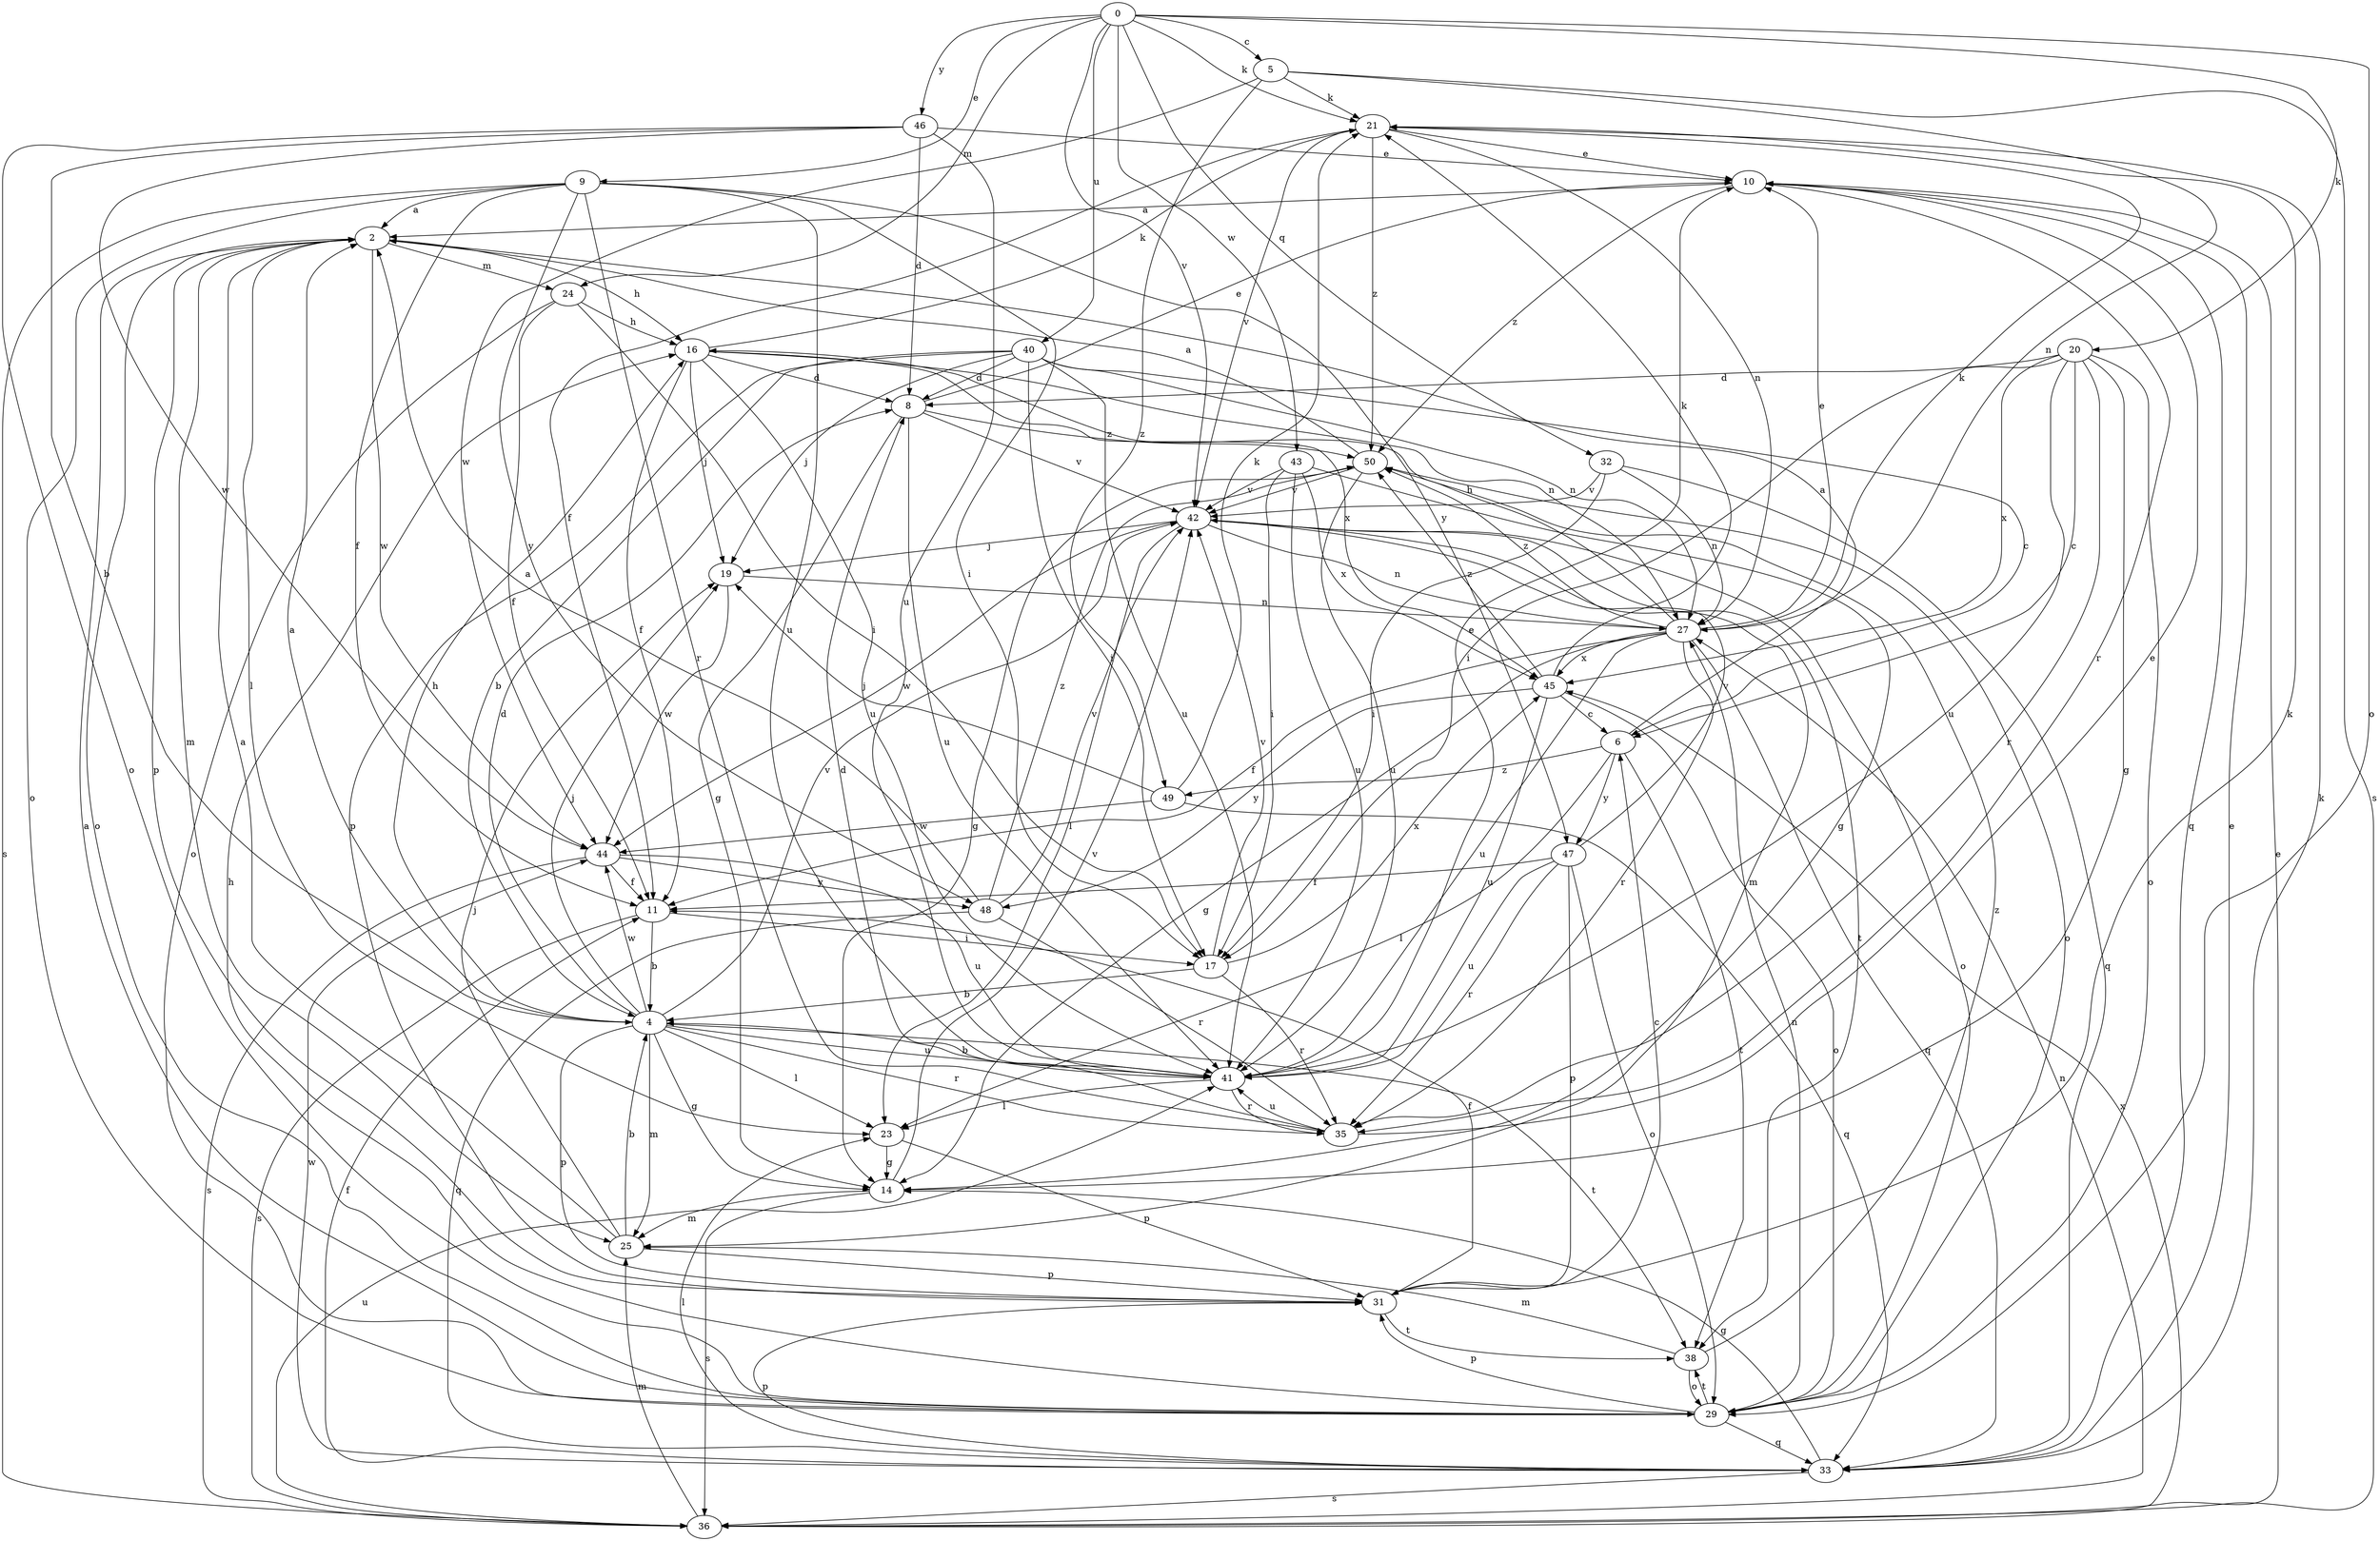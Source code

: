 strict digraph  {
0;
2;
4;
5;
6;
8;
9;
10;
11;
14;
16;
17;
19;
20;
21;
23;
24;
25;
27;
29;
31;
32;
33;
35;
36;
38;
40;
41;
42;
43;
44;
45;
46;
47;
48;
49;
50;
0 -> 5  [label=c];
0 -> 9  [label=e];
0 -> 20  [label=k];
0 -> 21  [label=k];
0 -> 24  [label=m];
0 -> 29  [label=o];
0 -> 32  [label=q];
0 -> 40  [label=u];
0 -> 42  [label=v];
0 -> 43  [label=w];
0 -> 46  [label=y];
2 -> 16  [label=h];
2 -> 23  [label=l];
2 -> 24  [label=m];
2 -> 25  [label=m];
2 -> 29  [label=o];
2 -> 31  [label=p];
2 -> 44  [label=w];
4 -> 2  [label=a];
4 -> 8  [label=d];
4 -> 14  [label=g];
4 -> 16  [label=h];
4 -> 19  [label=j];
4 -> 23  [label=l];
4 -> 25  [label=m];
4 -> 31  [label=p];
4 -> 35  [label=r];
4 -> 38  [label=t];
4 -> 41  [label=u];
4 -> 42  [label=v];
4 -> 44  [label=w];
5 -> 21  [label=k];
5 -> 27  [label=n];
5 -> 36  [label=s];
5 -> 44  [label=w];
5 -> 49  [label=z];
6 -> 2  [label=a];
6 -> 23  [label=l];
6 -> 38  [label=t];
6 -> 47  [label=y];
6 -> 49  [label=z];
8 -> 10  [label=e];
8 -> 14  [label=g];
8 -> 41  [label=u];
8 -> 42  [label=v];
8 -> 50  [label=z];
9 -> 2  [label=a];
9 -> 11  [label=f];
9 -> 17  [label=i];
9 -> 29  [label=o];
9 -> 35  [label=r];
9 -> 36  [label=s];
9 -> 41  [label=u];
9 -> 47  [label=y];
9 -> 48  [label=y];
10 -> 2  [label=a];
10 -> 33  [label=q];
10 -> 35  [label=r];
10 -> 50  [label=z];
11 -> 4  [label=b];
11 -> 17  [label=i];
11 -> 36  [label=s];
14 -> 25  [label=m];
14 -> 36  [label=s];
14 -> 42  [label=v];
16 -> 8  [label=d];
16 -> 11  [label=f];
16 -> 19  [label=j];
16 -> 21  [label=k];
16 -> 27  [label=n];
16 -> 41  [label=u];
16 -> 45  [label=x];
17 -> 4  [label=b];
17 -> 35  [label=r];
17 -> 42  [label=v];
17 -> 45  [label=x];
19 -> 27  [label=n];
19 -> 44  [label=w];
20 -> 6  [label=c];
20 -> 8  [label=d];
20 -> 14  [label=g];
20 -> 17  [label=i];
20 -> 29  [label=o];
20 -> 35  [label=r];
20 -> 41  [label=u];
20 -> 45  [label=x];
21 -> 10  [label=e];
21 -> 11  [label=f];
21 -> 27  [label=n];
21 -> 42  [label=v];
21 -> 50  [label=z];
23 -> 14  [label=g];
23 -> 31  [label=p];
24 -> 11  [label=f];
24 -> 16  [label=h];
24 -> 17  [label=i];
24 -> 29  [label=o];
25 -> 2  [label=a];
25 -> 4  [label=b];
25 -> 19  [label=j];
25 -> 31  [label=p];
27 -> 10  [label=e];
27 -> 11  [label=f];
27 -> 14  [label=g];
27 -> 16  [label=h];
27 -> 21  [label=k];
27 -> 33  [label=q];
27 -> 35  [label=r];
27 -> 41  [label=u];
27 -> 45  [label=x];
27 -> 50  [label=z];
29 -> 2  [label=a];
29 -> 16  [label=h];
29 -> 27  [label=n];
29 -> 31  [label=p];
29 -> 33  [label=q];
29 -> 38  [label=t];
31 -> 6  [label=c];
31 -> 11  [label=f];
31 -> 21  [label=k];
31 -> 38  [label=t];
32 -> 17  [label=i];
32 -> 27  [label=n];
32 -> 33  [label=q];
32 -> 42  [label=v];
33 -> 10  [label=e];
33 -> 11  [label=f];
33 -> 14  [label=g];
33 -> 21  [label=k];
33 -> 23  [label=l];
33 -> 31  [label=p];
33 -> 36  [label=s];
33 -> 44  [label=w];
35 -> 8  [label=d];
35 -> 10  [label=e];
35 -> 41  [label=u];
36 -> 10  [label=e];
36 -> 25  [label=m];
36 -> 27  [label=n];
36 -> 41  [label=u];
36 -> 45  [label=x];
38 -> 25  [label=m];
38 -> 29  [label=o];
38 -> 50  [label=z];
40 -> 4  [label=b];
40 -> 6  [label=c];
40 -> 8  [label=d];
40 -> 17  [label=i];
40 -> 19  [label=j];
40 -> 27  [label=n];
40 -> 31  [label=p];
40 -> 41  [label=u];
41 -> 4  [label=b];
41 -> 10  [label=e];
41 -> 23  [label=l];
41 -> 35  [label=r];
42 -> 19  [label=j];
42 -> 23  [label=l];
42 -> 25  [label=m];
42 -> 27  [label=n];
42 -> 29  [label=o];
42 -> 38  [label=t];
42 -> 44  [label=w];
43 -> 14  [label=g];
43 -> 17  [label=i];
43 -> 41  [label=u];
43 -> 42  [label=v];
43 -> 45  [label=x];
44 -> 11  [label=f];
44 -> 36  [label=s];
44 -> 41  [label=u];
44 -> 48  [label=y];
45 -> 6  [label=c];
45 -> 21  [label=k];
45 -> 29  [label=o];
45 -> 41  [label=u];
45 -> 48  [label=y];
45 -> 50  [label=z];
46 -> 4  [label=b];
46 -> 8  [label=d];
46 -> 10  [label=e];
46 -> 29  [label=o];
46 -> 41  [label=u];
46 -> 44  [label=w];
47 -> 11  [label=f];
47 -> 29  [label=o];
47 -> 31  [label=p];
47 -> 35  [label=r];
47 -> 41  [label=u];
47 -> 42  [label=v];
48 -> 2  [label=a];
48 -> 33  [label=q];
48 -> 35  [label=r];
48 -> 42  [label=v];
48 -> 50  [label=z];
49 -> 19  [label=j];
49 -> 21  [label=k];
49 -> 33  [label=q];
49 -> 44  [label=w];
50 -> 2  [label=a];
50 -> 14  [label=g];
50 -> 29  [label=o];
50 -> 41  [label=u];
50 -> 42  [label=v];
}
